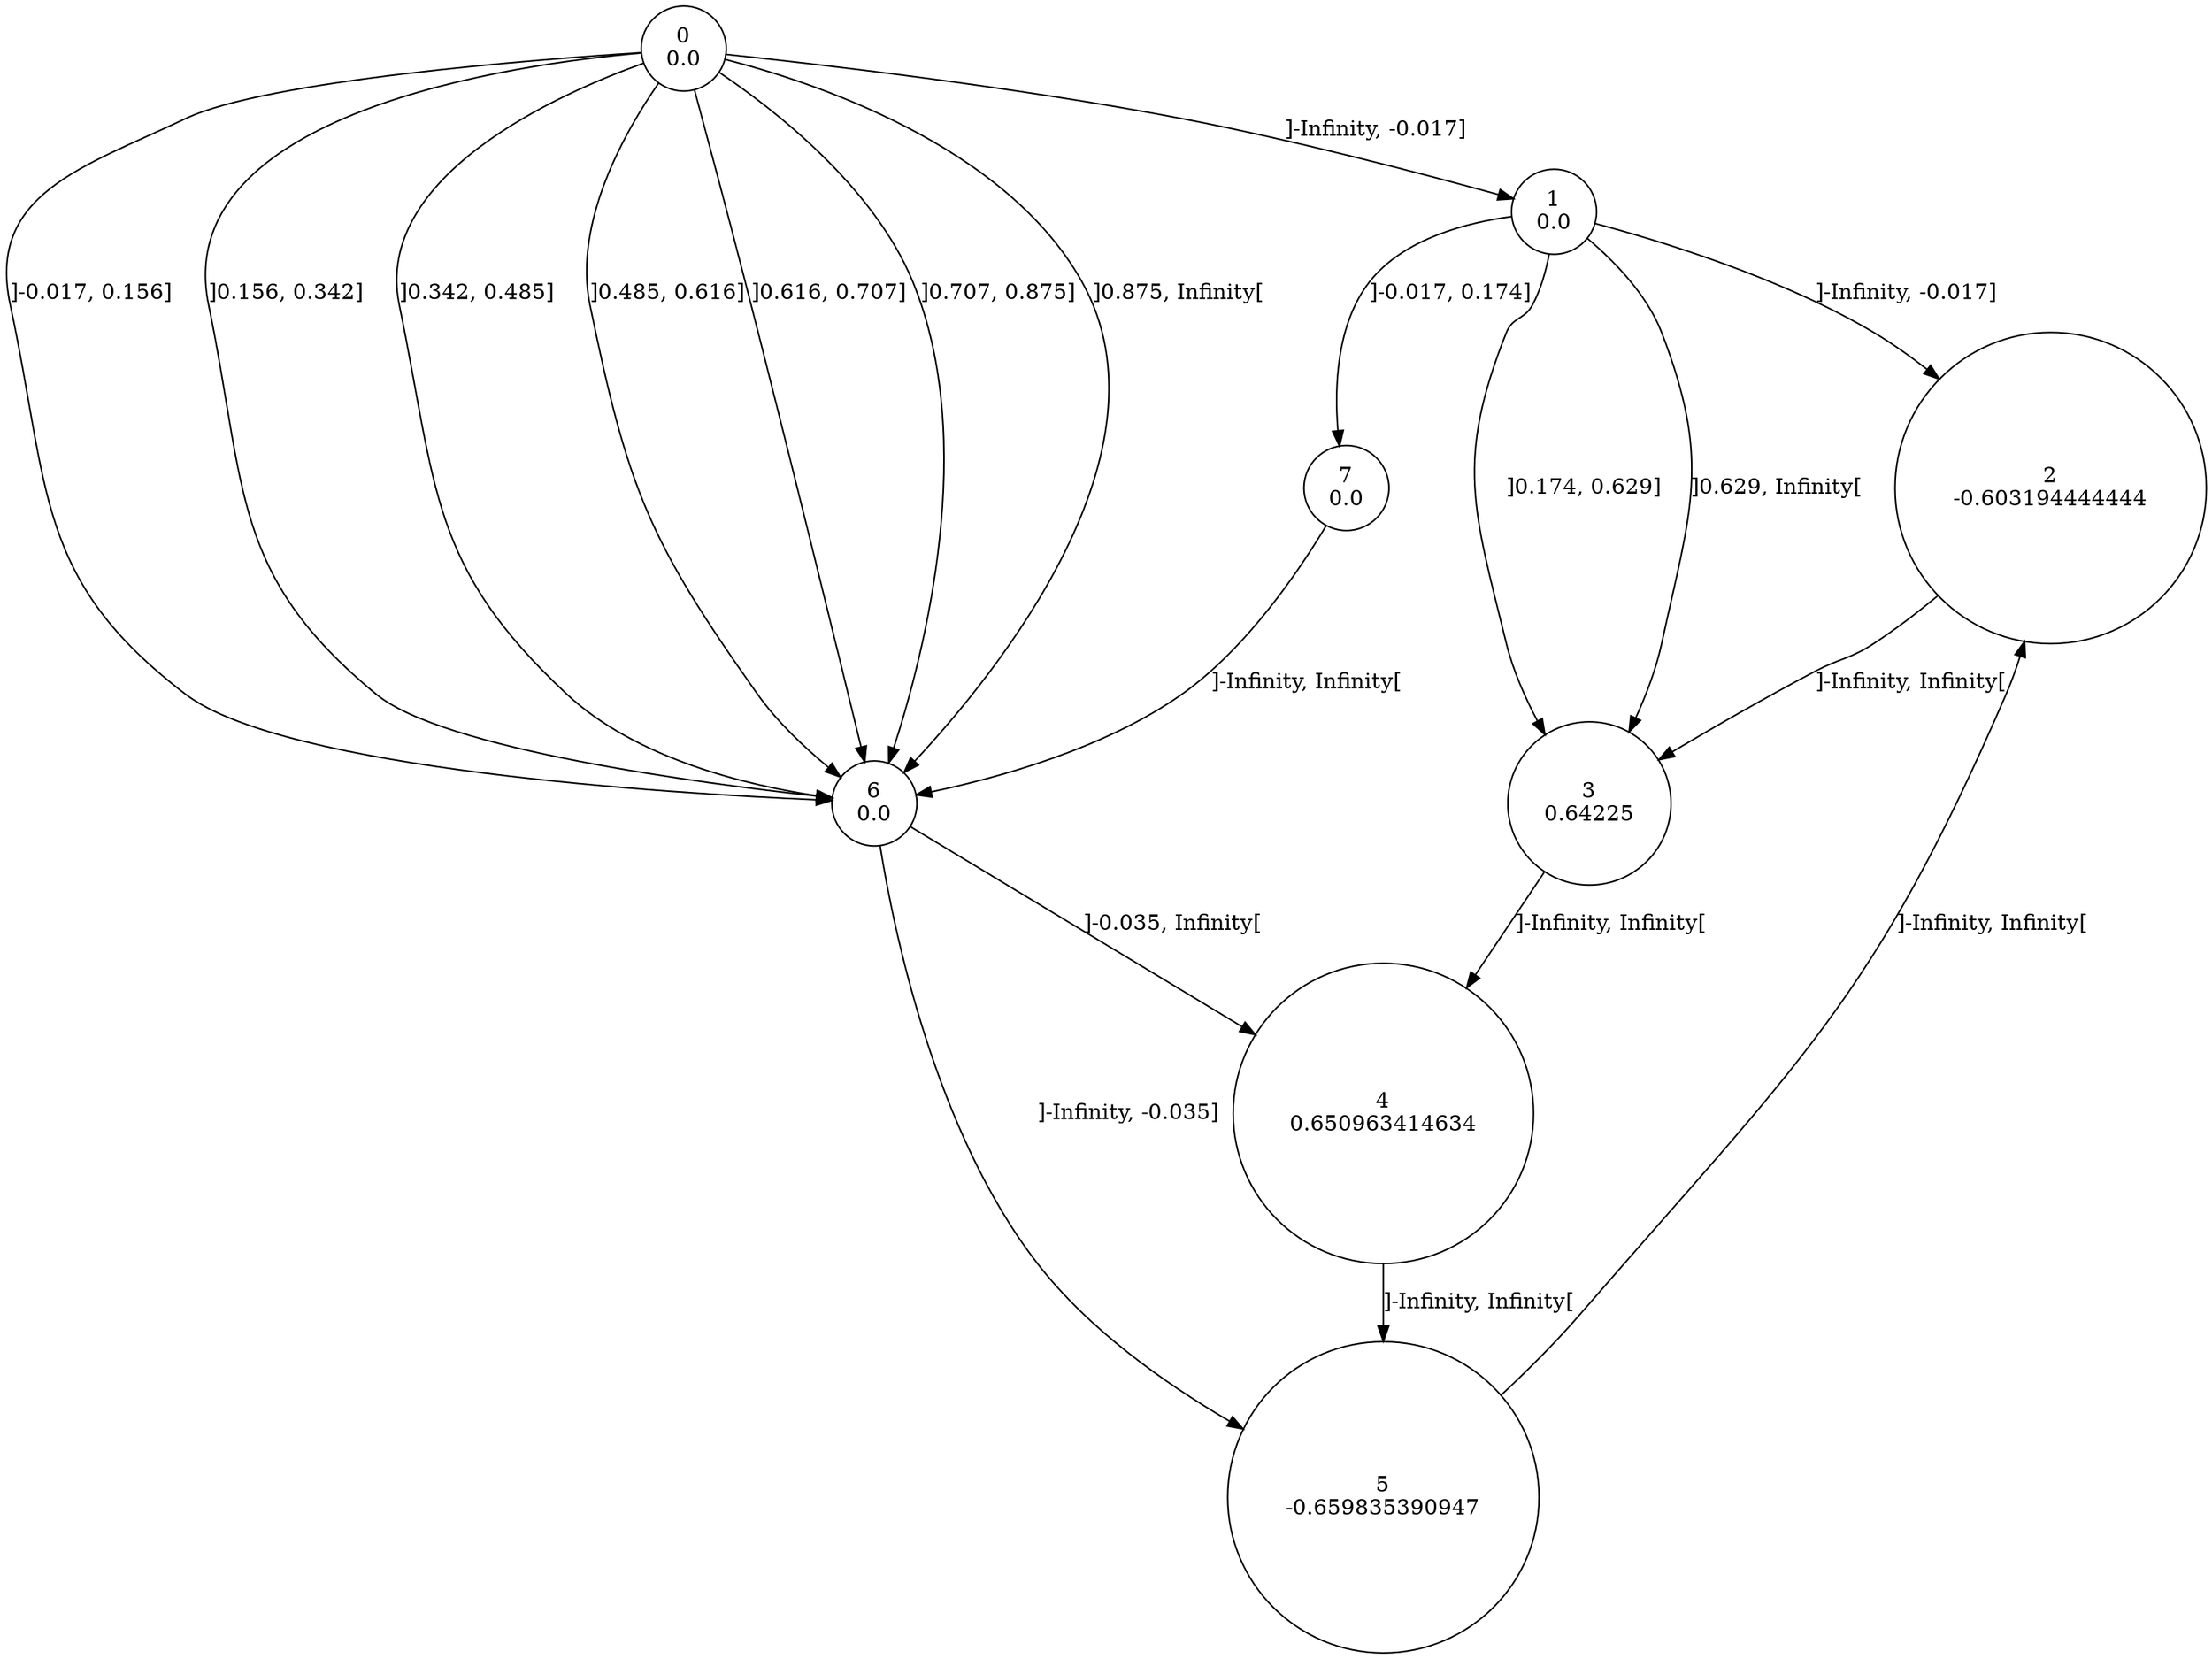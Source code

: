 digraph a {
0 [shape=circle, label="0\n0.0"];
	0->1 [ label="]-Infinity, -0.017]"];
	0->6 [ label="]-0.017, 0.156]"];
	0->6 [ label="]0.156, 0.342]"];
	0->6 [ label="]0.342, 0.485]"];
	0->6 [ label="]0.485, 0.616]"];
	0->6 [ label="]0.616, 0.707]"];
	0->6 [ label="]0.707, 0.875]"];
	0->6 [ label="]0.875, Infinity["];
1 [shape=circle, label="1\n0.0"];
	1->2 [ label="]-Infinity, -0.017]"];
	1->7 [ label="]-0.017, 0.174]"];
	1->3 [ label="]0.174, 0.629]"];
	1->3 [ label="]0.629, Infinity["];
2 [shape=circle, label="2\n-0.603194444444"];
	2->3 [ label="]-Infinity, Infinity["];
3 [shape=circle, label="3\n0.64225"];
	3->4 [ label="]-Infinity, Infinity["];
4 [shape=circle, label="4\n0.650963414634"];
	4->5 [ label="]-Infinity, Infinity["];
5 [shape=circle, label="5\n-0.659835390947"];
	5->2 [ label="]-Infinity, Infinity["];
6 [shape=circle, label="6\n0.0"];
	6->5 [ label="]-Infinity, -0.035]"];
	6->4 [ label="]-0.035, Infinity["];
7 [shape=circle, label="7\n0.0"];
	7->6 [ label="]-Infinity, Infinity["];
}